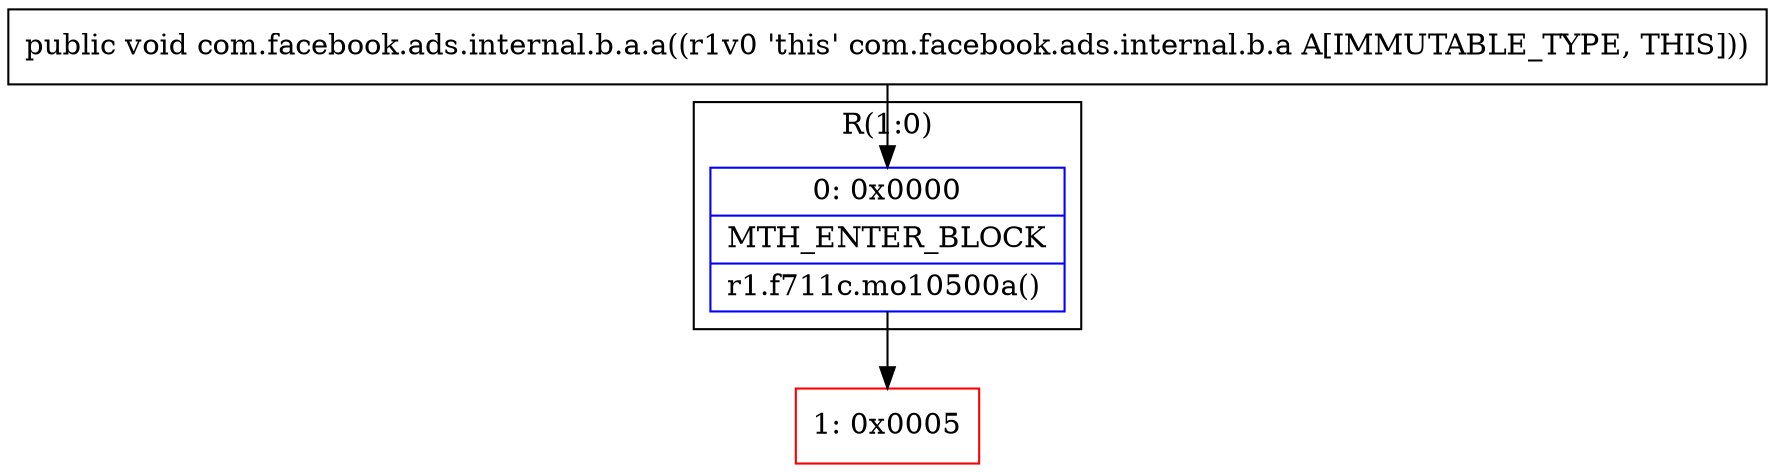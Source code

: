 digraph "CFG forcom.facebook.ads.internal.b.a.a()V" {
subgraph cluster_Region_1000681162 {
label = "R(1:0)";
node [shape=record,color=blue];
Node_0 [shape=record,label="{0\:\ 0x0000|MTH_ENTER_BLOCK\l|r1.f711c.mo10500a()\l}"];
}
Node_1 [shape=record,color=red,label="{1\:\ 0x0005}"];
MethodNode[shape=record,label="{public void com.facebook.ads.internal.b.a.a((r1v0 'this' com.facebook.ads.internal.b.a A[IMMUTABLE_TYPE, THIS])) }"];
MethodNode -> Node_0;
Node_0 -> Node_1;
}


